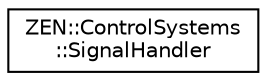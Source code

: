 digraph "Graphical Class Hierarchy"
{
 // LATEX_PDF_SIZE
  edge [fontname="Helvetica",fontsize="10",labelfontname="Helvetica",labelfontsize="10"];
  node [fontname="Helvetica",fontsize="10",shape=record];
  rankdir="LR";
  Node0 [label="ZEN::ControlSystems\l::SignalHandler",height=0.2,width=0.4,color="black", fillcolor="white", style="filled",URL="$classZEN_1_1ControlSystems_1_1SignalHandler.html",tooltip=" "];
}
